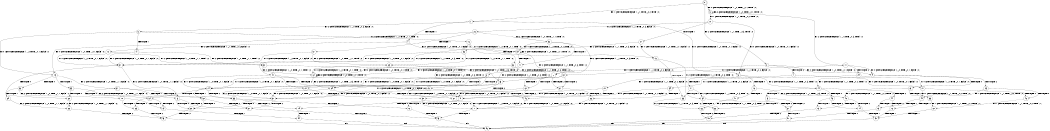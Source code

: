 digraph BCG {
size = "7, 10.5";
center = TRUE;
node [shape = circle];
0 [peripheries = 2];
0 -> 1 [label = "EX !1 !ATOMIC_EXCH_BRANCH (1, +1, TRUE, +0, 2, TRUE) !:0:"];
0 -> 2 [label = "EX !2 !ATOMIC_EXCH_BRANCH (1, +1, TRUE, +0, 3, TRUE) !:0:"];
0 -> 3 [label = "EX !0 !ATOMIC_EXCH_BRANCH (1, +0, TRUE, +0, 1, TRUE) !:0:"];
1 -> 4 [label = "TERMINATE !1"];
1 -> 5 [label = "EX !2 !ATOMIC_EXCH_BRANCH (1, +1, TRUE, +0, 3, FALSE) !:0:"];
1 -> 6 [label = "EX !0 !ATOMIC_EXCH_BRANCH (1, +0, TRUE, +0, 1, FALSE) !:0:"];
2 -> 7 [label = "TERMINATE !2"];
2 -> 8 [label = "EX !1 !ATOMIC_EXCH_BRANCH (1, +1, TRUE, +0, 2, FALSE) !:0:"];
2 -> 9 [label = "EX !0 !ATOMIC_EXCH_BRANCH (1, +0, TRUE, +0, 1, FALSE) !:0:"];
3 -> 10 [label = "EX !1 !ATOMIC_EXCH_BRANCH (1, +1, TRUE, +0, 2, TRUE) !:0:"];
3 -> 11 [label = "EX !2 !ATOMIC_EXCH_BRANCH (1, +1, TRUE, +0, 3, TRUE) !:0:"];
3 -> 3 [label = "EX !0 !ATOMIC_EXCH_BRANCH (1, +0, TRUE, +0, 1, TRUE) !:0:"];
4 -> 12 [label = "EX !2 !ATOMIC_EXCH_BRANCH (1, +1, TRUE, +0, 3, FALSE) !:0:"];
4 -> 13 [label = "EX !0 !ATOMIC_EXCH_BRANCH (1, +0, TRUE, +0, 1, FALSE) !:0:"];
5 -> 14 [label = "TERMINATE !1"];
5 -> 15 [label = "EX !0 !ATOMIC_EXCH_BRANCH (1, +0, TRUE, +0, 1, FALSE) !:0:"];
5 -> 16 [label = "EX !2 !ATOMIC_EXCH_BRANCH (1, +0, TRUE, +1, 1, TRUE) !:0:"];
6 -> 17 [label = "TERMINATE !1"];
6 -> 18 [label = "TERMINATE !0"];
6 -> 19 [label = "EX !2 !ATOMIC_EXCH_BRANCH (1, +1, TRUE, +0, 3, TRUE) !:0:"];
7 -> 20 [label = "EX !1 !ATOMIC_EXCH_BRANCH (1, +1, TRUE, +0, 2, FALSE) !:0:"];
7 -> 21 [label = "EX !0 !ATOMIC_EXCH_BRANCH (1, +0, TRUE, +0, 1, FALSE) !:0:"];
8 -> 22 [label = "TERMINATE !1"];
8 -> 23 [label = "TERMINATE !2"];
8 -> 24 [label = "EX !0 !ATOMIC_EXCH_BRANCH (1, +0, TRUE, +0, 1, FALSE) !:0:"];
9 -> 25 [label = "TERMINATE !2"];
9 -> 26 [label = "TERMINATE !0"];
9 -> 19 [label = "EX !1 !ATOMIC_EXCH_BRANCH (1, +1, TRUE, +0, 2, TRUE) !:0:"];
10 -> 27 [label = "TERMINATE !1"];
10 -> 28 [label = "EX !2 !ATOMIC_EXCH_BRANCH (1, +1, TRUE, +0, 3, FALSE) !:0:"];
10 -> 6 [label = "EX !0 !ATOMIC_EXCH_BRANCH (1, +0, TRUE, +0, 1, FALSE) !:0:"];
11 -> 29 [label = "TERMINATE !2"];
11 -> 30 [label = "EX !1 !ATOMIC_EXCH_BRANCH (1, +1, TRUE, +0, 2, FALSE) !:0:"];
11 -> 9 [label = "EX !0 !ATOMIC_EXCH_BRANCH (1, +0, TRUE, +0, 1, FALSE) !:0:"];
12 -> 31 [label = "EX !0 !ATOMIC_EXCH_BRANCH (1, +0, TRUE, +0, 1, FALSE) !:0:"];
12 -> 32 [label = "EX !2 !ATOMIC_EXCH_BRANCH (1, +0, TRUE, +1, 1, TRUE) !:0:"];
13 -> 33 [label = "TERMINATE !0"];
13 -> 34 [label = "EX !2 !ATOMIC_EXCH_BRANCH (1, +1, TRUE, +0, 3, TRUE) !:0:"];
14 -> 31 [label = "EX !0 !ATOMIC_EXCH_BRANCH (1, +0, TRUE, +0, 1, FALSE) !:0:"];
14 -> 32 [label = "EX !2 !ATOMIC_EXCH_BRANCH (1, +0, TRUE, +1, 1, TRUE) !:0:"];
15 -> 35 [label = "TERMINATE !1"];
15 -> 36 [label = "TERMINATE !0"];
15 -> 37 [label = "EX !2 !ATOMIC_EXCH_BRANCH (1, +0, TRUE, +1, 1, FALSE) !:0:"];
16 -> 38 [label = "TERMINATE !1"];
16 -> 39 [label = "EX !0 !ATOMIC_EXCH_BRANCH (1, +0, TRUE, +0, 1, TRUE) !:0:"];
16 -> 40 [label = "EX !2 !ATOMIC_EXCH_BRANCH (1, +1, TRUE, +0, 3, TRUE) !:0:"];
17 -> 33 [label = "TERMINATE !0"];
17 -> 34 [label = "EX !2 !ATOMIC_EXCH_BRANCH (1, +1, TRUE, +0, 3, TRUE) !:0:"];
18 -> 41 [label = "TERMINATE !1"];
18 -> 42 [label = "EX !2 !ATOMIC_EXCH_BRANCH (1, +1, TRUE, +0, 3, TRUE) !:1:"];
19 -> 43 [label = "TERMINATE !1"];
19 -> 44 [label = "TERMINATE !2"];
19 -> 45 [label = "TERMINATE !0"];
20 -> 46 [label = "TERMINATE !1"];
20 -> 47 [label = "EX !0 !ATOMIC_EXCH_BRANCH (1, +0, TRUE, +0, 1, FALSE) !:0:"];
21 -> 48 [label = "TERMINATE !0"];
21 -> 49 [label = "EX !1 !ATOMIC_EXCH_BRANCH (1, +1, TRUE, +0, 2, TRUE) !:0:"];
22 -> 50 [label = "TERMINATE !2"];
22 -> 51 [label = "EX !0 !ATOMIC_EXCH_BRANCH (1, +0, TRUE, +0, 1, FALSE) !:0:"];
23 -> 46 [label = "TERMINATE !1"];
23 -> 47 [label = "EX !0 !ATOMIC_EXCH_BRANCH (1, +0, TRUE, +0, 1, FALSE) !:0:"];
24 -> 52 [label = "TERMINATE !1"];
24 -> 53 [label = "TERMINATE !2"];
24 -> 54 [label = "TERMINATE !0"];
25 -> 48 [label = "TERMINATE !0"];
25 -> 49 [label = "EX !1 !ATOMIC_EXCH_BRANCH (1, +1, TRUE, +0, 2, TRUE) !:0:"];
26 -> 55 [label = "TERMINATE !2"];
26 -> 42 [label = "EX !1 !ATOMIC_EXCH_BRANCH (1, +1, TRUE, +0, 2, TRUE) !:1:"];
27 -> 56 [label = "EX !2 !ATOMIC_EXCH_BRANCH (1, +1, TRUE, +0, 3, FALSE) !:0:"];
27 -> 13 [label = "EX !0 !ATOMIC_EXCH_BRANCH (1, +0, TRUE, +0, 1, FALSE) !:0:"];
28 -> 57 [label = "TERMINATE !1"];
28 -> 58 [label = "EX !2 !ATOMIC_EXCH_BRANCH (1, +0, TRUE, +1, 1, TRUE) !:0:"];
28 -> 15 [label = "EX !0 !ATOMIC_EXCH_BRANCH (1, +0, TRUE, +0, 1, FALSE) !:0:"];
29 -> 59 [label = "EX !1 !ATOMIC_EXCH_BRANCH (1, +1, TRUE, +0, 2, FALSE) !:0:"];
29 -> 21 [label = "EX !0 !ATOMIC_EXCH_BRANCH (1, +0, TRUE, +0, 1, FALSE) !:0:"];
30 -> 60 [label = "TERMINATE !1"];
30 -> 61 [label = "TERMINATE !2"];
30 -> 24 [label = "EX !0 !ATOMIC_EXCH_BRANCH (1, +0, TRUE, +0, 1, FALSE) !:0:"];
31 -> 62 [label = "TERMINATE !0"];
31 -> 63 [label = "EX !2 !ATOMIC_EXCH_BRANCH (1, +0, TRUE, +1, 1, FALSE) !:0:"];
32 -> 64 [label = "EX !0 !ATOMIC_EXCH_BRANCH (1, +0, TRUE, +0, 1, TRUE) !:0:"];
32 -> 65 [label = "EX !2 !ATOMIC_EXCH_BRANCH (1, +1, TRUE, +0, 3, TRUE) !:0:"];
33 -> 66 [label = "EX !2 !ATOMIC_EXCH_BRANCH (1, +1, TRUE, +0, 3, TRUE) !:2:"];
34 -> 67 [label = "TERMINATE !2"];
34 -> 68 [label = "TERMINATE !0"];
35 -> 62 [label = "TERMINATE !0"];
35 -> 63 [label = "EX !2 !ATOMIC_EXCH_BRANCH (1, +0, TRUE, +1, 1, FALSE) !:0:"];
36 -> 69 [label = "TERMINATE !1"];
36 -> 70 [label = "EX !2 !ATOMIC_EXCH_BRANCH (1, +0, TRUE, +1, 1, FALSE) !:1:"];
37 -> 52 [label = "TERMINATE !1"];
37 -> 53 [label = "TERMINATE !2"];
37 -> 54 [label = "TERMINATE !0"];
38 -> 64 [label = "EX !0 !ATOMIC_EXCH_BRANCH (1, +0, TRUE, +0, 1, TRUE) !:0:"];
38 -> 65 [label = "EX !2 !ATOMIC_EXCH_BRANCH (1, +1, TRUE, +0, 3, TRUE) !:0:"];
39 -> 71 [label = "TERMINATE !1"];
39 -> 72 [label = "EX !2 !ATOMIC_EXCH_BRANCH (1, +1, TRUE, +0, 3, TRUE) !:0:"];
39 -> 39 [label = "EX !0 !ATOMIC_EXCH_BRANCH (1, +0, TRUE, +0, 1, TRUE) !:0:"];
40 -> 22 [label = "TERMINATE !1"];
40 -> 23 [label = "TERMINATE !2"];
40 -> 24 [label = "EX !0 !ATOMIC_EXCH_BRANCH (1, +0, TRUE, +0, 1, FALSE) !:0:"];
41 -> 66 [label = "EX !2 !ATOMIC_EXCH_BRANCH (1, +1, TRUE, +0, 3, TRUE) !:2:"];
42 -> 73 [label = "TERMINATE !1"];
42 -> 74 [label = "TERMINATE !2"];
43 -> 67 [label = "TERMINATE !2"];
43 -> 68 [label = "TERMINATE !0"];
44 -> 75 [label = "TERMINATE !1"];
44 -> 76 [label = "TERMINATE !0"];
45 -> 73 [label = "TERMINATE !1"];
45 -> 74 [label = "TERMINATE !2"];
46 -> 77 [label = "EX !0 !ATOMIC_EXCH_BRANCH (1, +0, TRUE, +0, 1, FALSE) !:0:"];
47 -> 78 [label = "TERMINATE !1"];
47 -> 79 [label = "TERMINATE !0"];
48 -> 80 [label = "EX !1 !ATOMIC_EXCH_BRANCH (1, +1, TRUE, +0, 2, TRUE) !:1:"];
49 -> 75 [label = "TERMINATE !1"];
49 -> 76 [label = "TERMINATE !0"];
50 -> 77 [label = "EX !0 !ATOMIC_EXCH_BRANCH (1, +0, TRUE, +0, 1, FALSE) !:0:"];
51 -> 81 [label = "TERMINATE !2"];
51 -> 82 [label = "TERMINATE !0"];
52 -> 81 [label = "TERMINATE !2"];
52 -> 82 [label = "TERMINATE !0"];
53 -> 78 [label = "TERMINATE !1"];
53 -> 79 [label = "TERMINATE !0"];
54 -> 83 [label = "TERMINATE !1"];
54 -> 84 [label = "TERMINATE !2"];
55 -> 80 [label = "EX !1 !ATOMIC_EXCH_BRANCH (1, +1, TRUE, +0, 2, TRUE) !:1:"];
56 -> 85 [label = "EX !2 !ATOMIC_EXCH_BRANCH (1, +0, TRUE, +1, 1, TRUE) !:0:"];
56 -> 31 [label = "EX !0 !ATOMIC_EXCH_BRANCH (1, +0, TRUE, +0, 1, FALSE) !:0:"];
57 -> 85 [label = "EX !2 !ATOMIC_EXCH_BRANCH (1, +0, TRUE, +1, 1, TRUE) !:0:"];
57 -> 31 [label = "EX !0 !ATOMIC_EXCH_BRANCH (1, +0, TRUE, +0, 1, FALSE) !:0:"];
58 -> 71 [label = "TERMINATE !1"];
58 -> 72 [label = "EX !2 !ATOMIC_EXCH_BRANCH (1, +1, TRUE, +0, 3, TRUE) !:0:"];
58 -> 39 [label = "EX !0 !ATOMIC_EXCH_BRANCH (1, +0, TRUE, +0, 1, TRUE) !:0:"];
59 -> 86 [label = "TERMINATE !1"];
59 -> 47 [label = "EX !0 !ATOMIC_EXCH_BRANCH (1, +0, TRUE, +0, 1, FALSE) !:0:"];
60 -> 87 [label = "TERMINATE !2"];
60 -> 51 [label = "EX !0 !ATOMIC_EXCH_BRANCH (1, +0, TRUE, +0, 1, FALSE) !:0:"];
61 -> 86 [label = "TERMINATE !1"];
61 -> 47 [label = "EX !0 !ATOMIC_EXCH_BRANCH (1, +0, TRUE, +0, 1, FALSE) !:0:"];
62 -> 88 [label = "EX !2 !ATOMIC_EXCH_BRANCH (1, +0, TRUE, +1, 1, FALSE) !:2:"];
63 -> 81 [label = "TERMINATE !2"];
63 -> 82 [label = "TERMINATE !0"];
64 -> 89 [label = "EX !2 !ATOMIC_EXCH_BRANCH (1, +1, TRUE, +0, 3, TRUE) !:0:"];
64 -> 64 [label = "EX !0 !ATOMIC_EXCH_BRANCH (1, +0, TRUE, +0, 1, TRUE) !:0:"];
65 -> 50 [label = "TERMINATE !2"];
65 -> 51 [label = "EX !0 !ATOMIC_EXCH_BRANCH (1, +0, TRUE, +0, 1, FALSE) !:0:"];
66 -> 90 [label = "TERMINATE !2"];
67 -> 91 [label = "TERMINATE !0"];
68 -> 90 [label = "TERMINATE !2"];
69 -> 88 [label = "EX !2 !ATOMIC_EXCH_BRANCH (1, +0, TRUE, +1, 1, FALSE) !:2:"];
70 -> 83 [label = "TERMINATE !1"];
70 -> 84 [label = "TERMINATE !2"];
71 -> 89 [label = "EX !2 !ATOMIC_EXCH_BRANCH (1, +1, TRUE, +0, 3, TRUE) !:0:"];
71 -> 64 [label = "EX !0 !ATOMIC_EXCH_BRANCH (1, +0, TRUE, +0, 1, TRUE) !:0:"];
72 -> 60 [label = "TERMINATE !1"];
72 -> 61 [label = "TERMINATE !2"];
72 -> 24 [label = "EX !0 !ATOMIC_EXCH_BRANCH (1, +0, TRUE, +0, 1, FALSE) !:0:"];
73 -> 90 [label = "TERMINATE !2"];
74 -> 92 [label = "TERMINATE !1"];
75 -> 91 [label = "TERMINATE !0"];
76 -> 92 [label = "TERMINATE !1"];
77 -> 93 [label = "TERMINATE !0"];
78 -> 93 [label = "TERMINATE !0"];
79 -> 94 [label = "TERMINATE !1"];
80 -> 92 [label = "TERMINATE !1"];
81 -> 93 [label = "TERMINATE !0"];
82 -> 95 [label = "TERMINATE !2"];
83 -> 95 [label = "TERMINATE !2"];
84 -> 94 [label = "TERMINATE !1"];
85 -> 89 [label = "EX !2 !ATOMIC_EXCH_BRANCH (1, +1, TRUE, +0, 3, TRUE) !:0:"];
85 -> 64 [label = "EX !0 !ATOMIC_EXCH_BRANCH (1, +0, TRUE, +0, 1, TRUE) !:0:"];
86 -> 77 [label = "EX !0 !ATOMIC_EXCH_BRANCH (1, +0, TRUE, +0, 1, FALSE) !:0:"];
87 -> 77 [label = "EX !0 !ATOMIC_EXCH_BRANCH (1, +0, TRUE, +0, 1, FALSE) !:0:"];
88 -> 95 [label = "TERMINATE !2"];
89 -> 87 [label = "TERMINATE !2"];
89 -> 51 [label = "EX !0 !ATOMIC_EXCH_BRANCH (1, +0, TRUE, +0, 1, FALSE) !:0:"];
90 -> 96 [label = "exit"];
91 -> 96 [label = "exit"];
92 -> 96 [label = "exit"];
93 -> 96 [label = "exit"];
94 -> 96 [label = "exit"];
95 -> 96 [label = "exit"];
}
